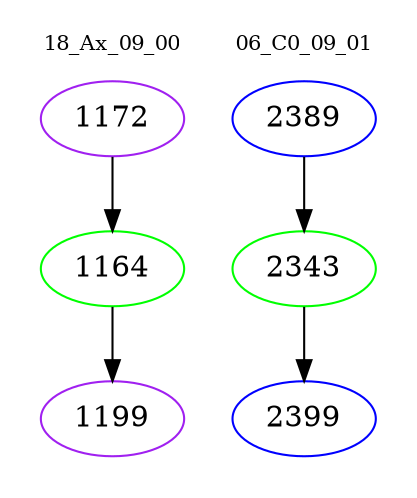 digraph{
subgraph cluster_0 {
color = white
label = "18_Ax_09_00";
fontsize=10;
T0_1172 [label="1172", color="purple"]
T0_1172 -> T0_1164 [color="black"]
T0_1164 [label="1164", color="green"]
T0_1164 -> T0_1199 [color="black"]
T0_1199 [label="1199", color="purple"]
}
subgraph cluster_1 {
color = white
label = "06_C0_09_01";
fontsize=10;
T1_2389 [label="2389", color="blue"]
T1_2389 -> T1_2343 [color="black"]
T1_2343 [label="2343", color="green"]
T1_2343 -> T1_2399 [color="black"]
T1_2399 [label="2399", color="blue"]
}
}
